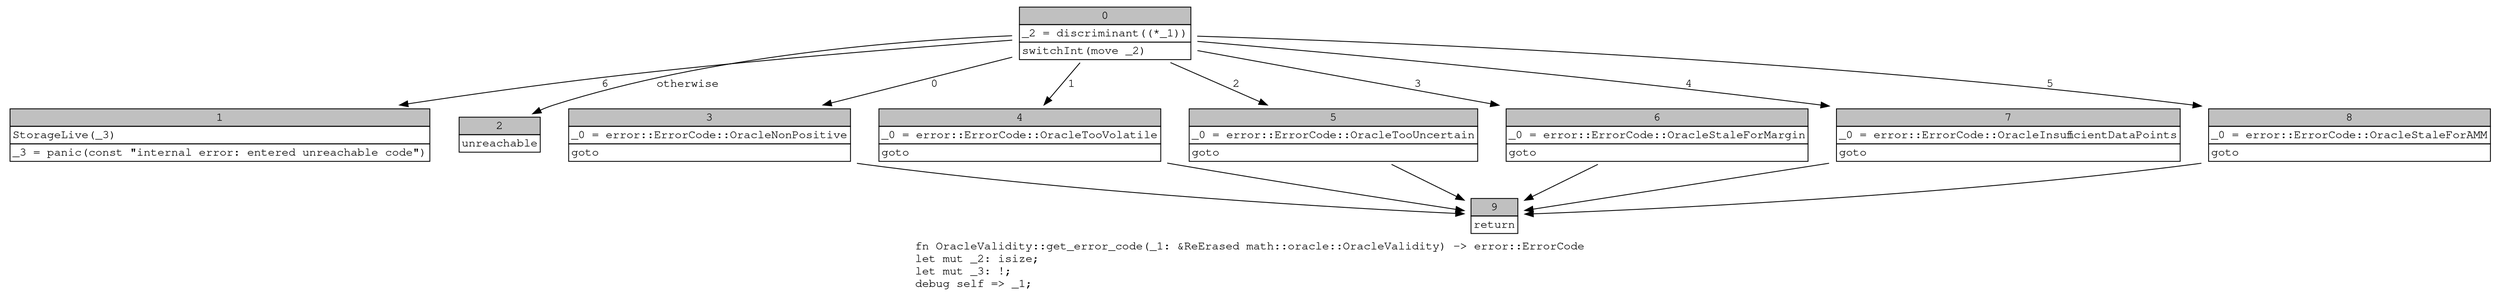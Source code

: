digraph Mir_0_2515 {
    graph [fontname="Courier, monospace"];
    node [fontname="Courier, monospace"];
    edge [fontname="Courier, monospace"];
    label=<fn OracleValidity::get_error_code(_1: &amp;ReErased math::oracle::OracleValidity) -&gt; error::ErrorCode<br align="left"/>let mut _2: isize;<br align="left"/>let mut _3: !;<br align="left"/>debug self =&gt; _1;<br align="left"/>>;
    bb0__0_2515 [shape="none", label=<<table border="0" cellborder="1" cellspacing="0"><tr><td bgcolor="gray" align="center" colspan="1">0</td></tr><tr><td align="left" balign="left">_2 = discriminant((*_1))<br/></td></tr><tr><td align="left">switchInt(move _2)</td></tr></table>>];
    bb1__0_2515 [shape="none", label=<<table border="0" cellborder="1" cellspacing="0"><tr><td bgcolor="gray" align="center" colspan="1">1</td></tr><tr><td align="left" balign="left">StorageLive(_3)<br/></td></tr><tr><td align="left">_3 = panic(const &quot;internal error: entered unreachable code&quot;)</td></tr></table>>];
    bb2__0_2515 [shape="none", label=<<table border="0" cellborder="1" cellspacing="0"><tr><td bgcolor="gray" align="center" colspan="1">2</td></tr><tr><td align="left">unreachable</td></tr></table>>];
    bb3__0_2515 [shape="none", label=<<table border="0" cellborder="1" cellspacing="0"><tr><td bgcolor="gray" align="center" colspan="1">3</td></tr><tr><td align="left" balign="left">_0 = error::ErrorCode::OracleNonPositive<br/></td></tr><tr><td align="left">goto</td></tr></table>>];
    bb4__0_2515 [shape="none", label=<<table border="0" cellborder="1" cellspacing="0"><tr><td bgcolor="gray" align="center" colspan="1">4</td></tr><tr><td align="left" balign="left">_0 = error::ErrorCode::OracleTooVolatile<br/></td></tr><tr><td align="left">goto</td></tr></table>>];
    bb5__0_2515 [shape="none", label=<<table border="0" cellborder="1" cellspacing="0"><tr><td bgcolor="gray" align="center" colspan="1">5</td></tr><tr><td align="left" balign="left">_0 = error::ErrorCode::OracleTooUncertain<br/></td></tr><tr><td align="left">goto</td></tr></table>>];
    bb6__0_2515 [shape="none", label=<<table border="0" cellborder="1" cellspacing="0"><tr><td bgcolor="gray" align="center" colspan="1">6</td></tr><tr><td align="left" balign="left">_0 = error::ErrorCode::OracleStaleForMargin<br/></td></tr><tr><td align="left">goto</td></tr></table>>];
    bb7__0_2515 [shape="none", label=<<table border="0" cellborder="1" cellspacing="0"><tr><td bgcolor="gray" align="center" colspan="1">7</td></tr><tr><td align="left" balign="left">_0 = error::ErrorCode::OracleInsufficientDataPoints<br/></td></tr><tr><td align="left">goto</td></tr></table>>];
    bb8__0_2515 [shape="none", label=<<table border="0" cellborder="1" cellspacing="0"><tr><td bgcolor="gray" align="center" colspan="1">8</td></tr><tr><td align="left" balign="left">_0 = error::ErrorCode::OracleStaleForAMM<br/></td></tr><tr><td align="left">goto</td></tr></table>>];
    bb9__0_2515 [shape="none", label=<<table border="0" cellborder="1" cellspacing="0"><tr><td bgcolor="gray" align="center" colspan="1">9</td></tr><tr><td align="left">return</td></tr></table>>];
    bb0__0_2515 -> bb3__0_2515 [label="0"];
    bb0__0_2515 -> bb4__0_2515 [label="1"];
    bb0__0_2515 -> bb5__0_2515 [label="2"];
    bb0__0_2515 -> bb6__0_2515 [label="3"];
    bb0__0_2515 -> bb7__0_2515 [label="4"];
    bb0__0_2515 -> bb8__0_2515 [label="5"];
    bb0__0_2515 -> bb1__0_2515 [label="6"];
    bb0__0_2515 -> bb2__0_2515 [label="otherwise"];
    bb3__0_2515 -> bb9__0_2515 [label=""];
    bb4__0_2515 -> bb9__0_2515 [label=""];
    bb5__0_2515 -> bb9__0_2515 [label=""];
    bb6__0_2515 -> bb9__0_2515 [label=""];
    bb7__0_2515 -> bb9__0_2515 [label=""];
    bb8__0_2515 -> bb9__0_2515 [label=""];
}
